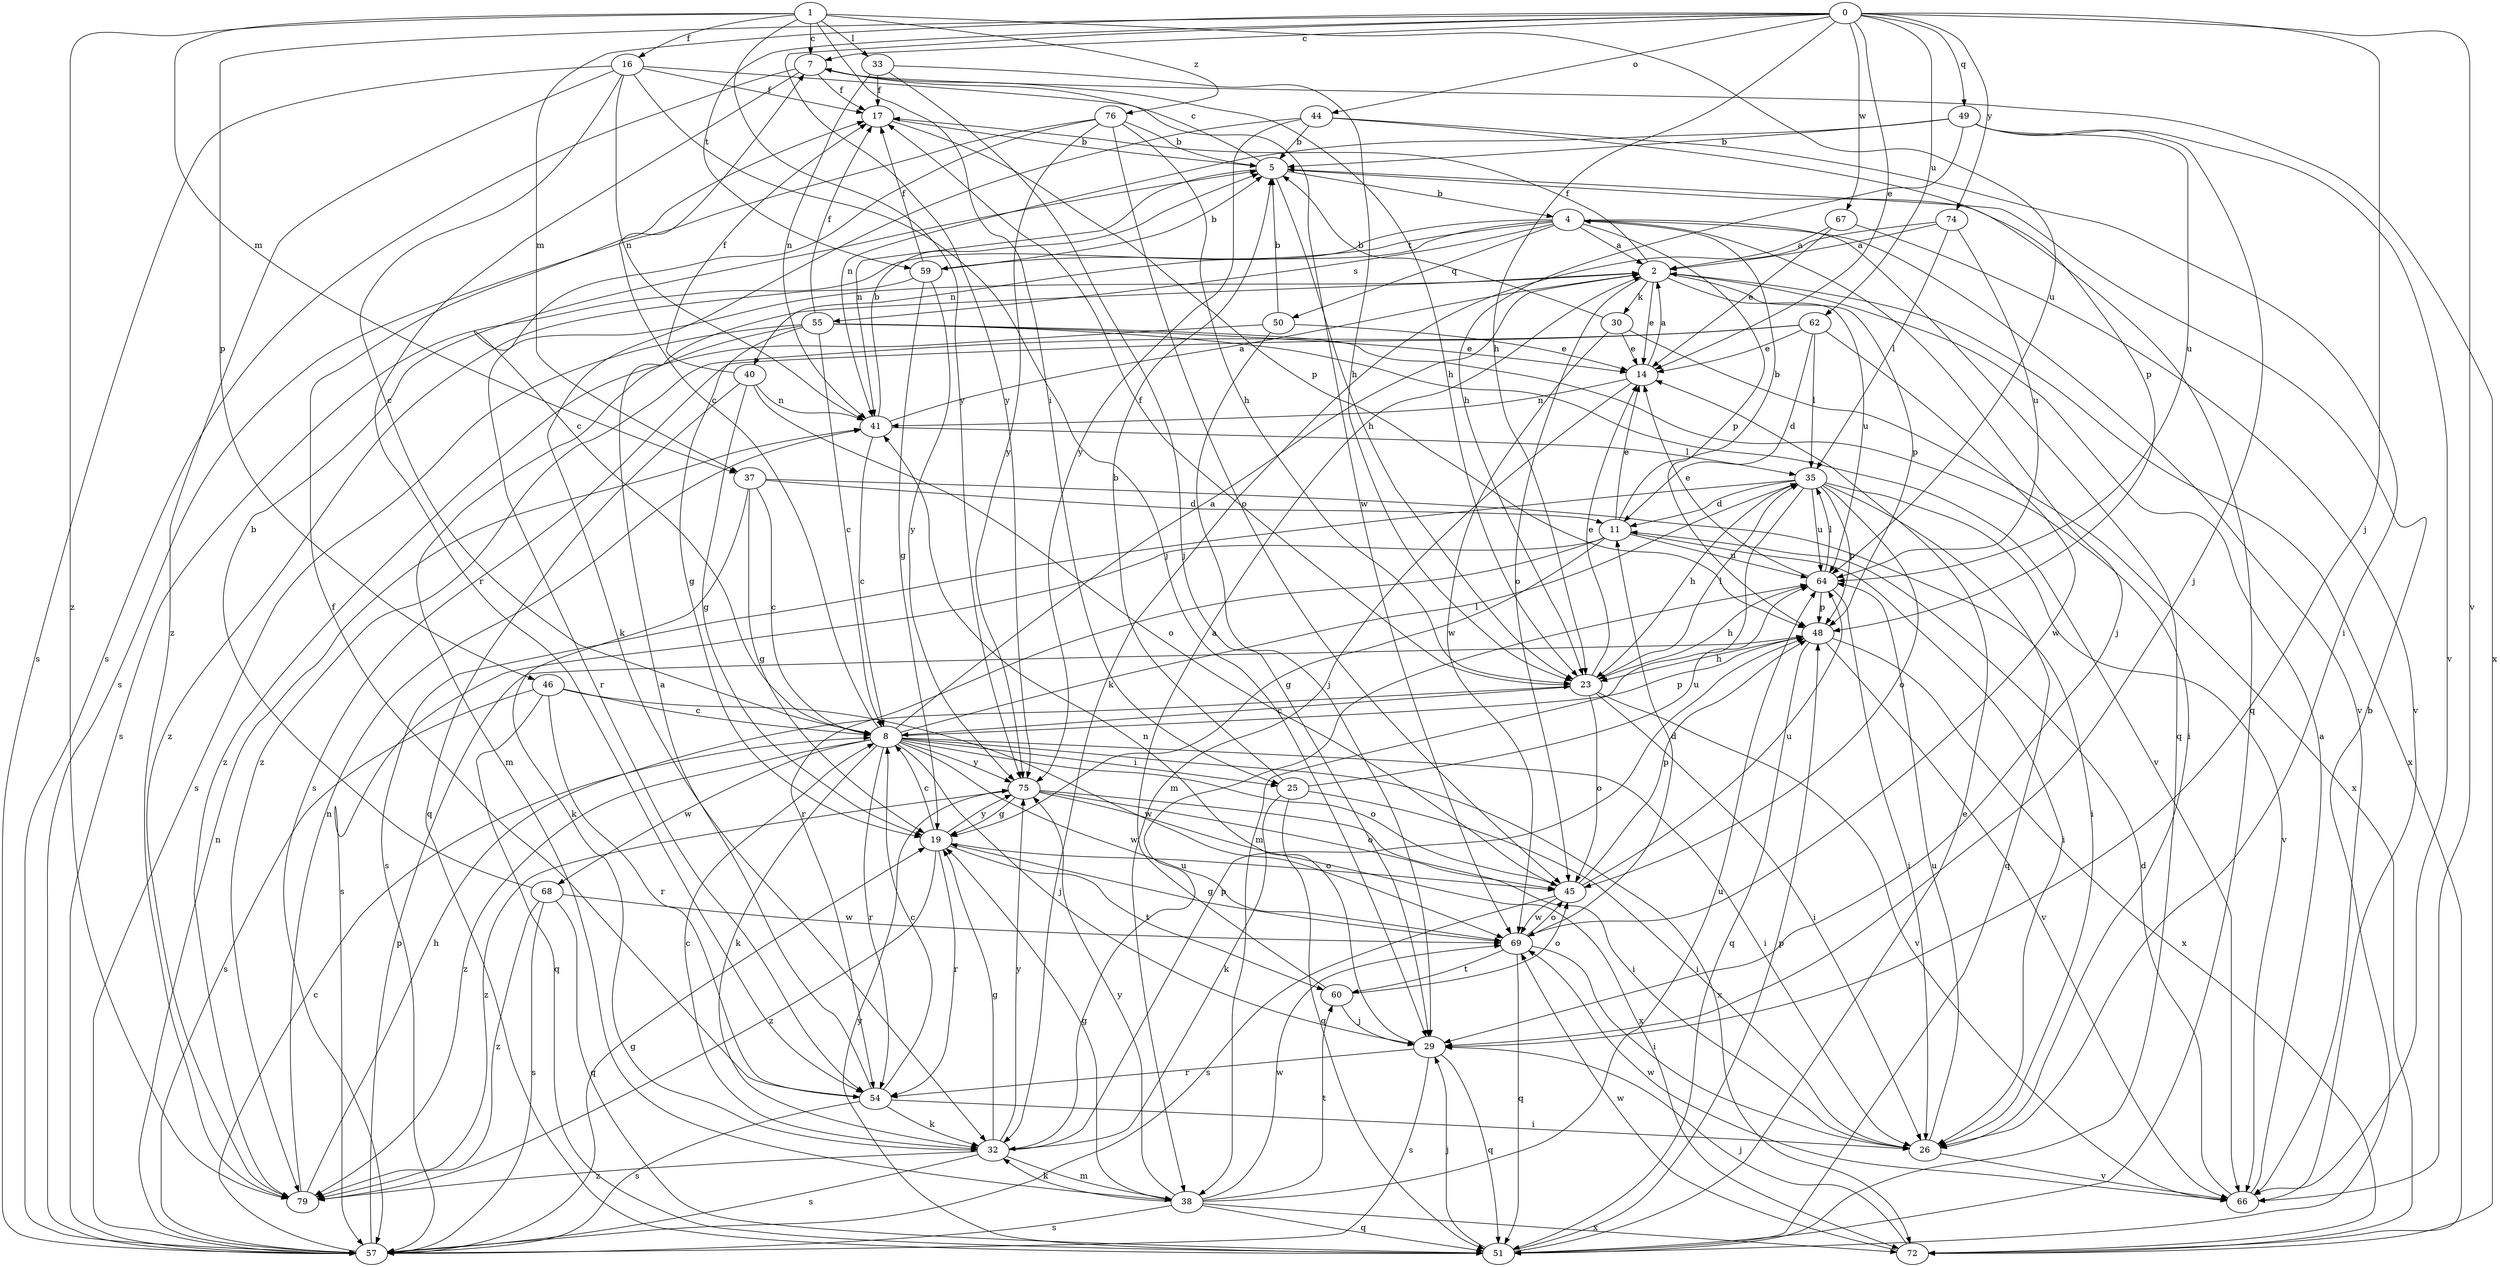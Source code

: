 strict digraph  {
0;
1;
2;
4;
5;
7;
8;
11;
14;
16;
17;
19;
23;
25;
26;
29;
30;
32;
33;
35;
37;
38;
40;
41;
44;
45;
46;
48;
49;
50;
51;
54;
55;
57;
59;
60;
62;
64;
66;
67;
68;
69;
72;
74;
75;
76;
79;
0 -> 7  [label=c];
0 -> 14  [label=e];
0 -> 23  [label=h];
0 -> 29  [label=j];
0 -> 37  [label=m];
0 -> 44  [label=o];
0 -> 46  [label=p];
0 -> 49  [label=q];
0 -> 59  [label=t];
0 -> 62  [label=u];
0 -> 66  [label=v];
0 -> 67  [label=w];
0 -> 74  [label=y];
0 -> 75  [label=y];
1 -> 7  [label=c];
1 -> 16  [label=f];
1 -> 25  [label=i];
1 -> 33  [label=l];
1 -> 37  [label=m];
1 -> 64  [label=u];
1 -> 75  [label=y];
1 -> 76  [label=z];
1 -> 79  [label=z];
2 -> 14  [label=e];
2 -> 17  [label=f];
2 -> 30  [label=k];
2 -> 45  [label=o];
2 -> 48  [label=p];
2 -> 54  [label=r];
2 -> 64  [label=u];
2 -> 72  [label=x];
4 -> 2  [label=a];
4 -> 29  [label=j];
4 -> 40  [label=n];
4 -> 48  [label=p];
4 -> 50  [label=q];
4 -> 51  [label=q];
4 -> 55  [label=s];
4 -> 57  [label=s];
4 -> 59  [label=t];
4 -> 66  [label=v];
5 -> 4  [label=b];
5 -> 7  [label=c];
5 -> 23  [label=h];
5 -> 41  [label=n];
5 -> 51  [label=q];
7 -> 17  [label=f];
7 -> 23  [label=h];
7 -> 54  [label=r];
7 -> 57  [label=s];
7 -> 72  [label=x];
8 -> 2  [label=a];
8 -> 7  [label=c];
8 -> 25  [label=i];
8 -> 26  [label=i];
8 -> 29  [label=j];
8 -> 32  [label=k];
8 -> 35  [label=l];
8 -> 45  [label=o];
8 -> 48  [label=p];
8 -> 54  [label=r];
8 -> 68  [label=w];
8 -> 69  [label=w];
8 -> 72  [label=x];
8 -> 75  [label=y];
8 -> 79  [label=z];
11 -> 4  [label=b];
11 -> 14  [label=e];
11 -> 19  [label=g];
11 -> 26  [label=i];
11 -> 54  [label=r];
11 -> 57  [label=s];
11 -> 64  [label=u];
14 -> 2  [label=a];
14 -> 38  [label=m];
14 -> 41  [label=n];
16 -> 8  [label=c];
16 -> 17  [label=f];
16 -> 29  [label=j];
16 -> 41  [label=n];
16 -> 57  [label=s];
16 -> 69  [label=w];
16 -> 79  [label=z];
17 -> 5  [label=b];
17 -> 48  [label=p];
19 -> 8  [label=c];
19 -> 45  [label=o];
19 -> 54  [label=r];
19 -> 60  [label=t];
19 -> 75  [label=y];
19 -> 79  [label=z];
23 -> 8  [label=c];
23 -> 14  [label=e];
23 -> 17  [label=f];
23 -> 26  [label=i];
23 -> 35  [label=l];
23 -> 45  [label=o];
23 -> 66  [label=v];
25 -> 5  [label=b];
25 -> 26  [label=i];
25 -> 32  [label=k];
25 -> 51  [label=q];
25 -> 64  [label=u];
26 -> 64  [label=u];
26 -> 66  [label=v];
29 -> 41  [label=n];
29 -> 51  [label=q];
29 -> 54  [label=r];
29 -> 57  [label=s];
30 -> 5  [label=b];
30 -> 14  [label=e];
30 -> 69  [label=w];
30 -> 72  [label=x];
32 -> 8  [label=c];
32 -> 19  [label=g];
32 -> 38  [label=m];
32 -> 48  [label=p];
32 -> 57  [label=s];
32 -> 64  [label=u];
32 -> 75  [label=y];
32 -> 79  [label=z];
33 -> 17  [label=f];
33 -> 23  [label=h];
33 -> 29  [label=j];
33 -> 41  [label=n];
35 -> 11  [label=d];
35 -> 23  [label=h];
35 -> 38  [label=m];
35 -> 45  [label=o];
35 -> 48  [label=p];
35 -> 51  [label=q];
35 -> 57  [label=s];
35 -> 64  [label=u];
35 -> 66  [label=v];
37 -> 8  [label=c];
37 -> 11  [label=d];
37 -> 19  [label=g];
37 -> 26  [label=i];
37 -> 32  [label=k];
38 -> 19  [label=g];
38 -> 32  [label=k];
38 -> 51  [label=q];
38 -> 57  [label=s];
38 -> 60  [label=t];
38 -> 64  [label=u];
38 -> 69  [label=w];
38 -> 72  [label=x];
38 -> 75  [label=y];
40 -> 17  [label=f];
40 -> 19  [label=g];
40 -> 41  [label=n];
40 -> 45  [label=o];
40 -> 51  [label=q];
41 -> 2  [label=a];
41 -> 5  [label=b];
41 -> 8  [label=c];
41 -> 35  [label=l];
44 -> 5  [label=b];
44 -> 26  [label=i];
44 -> 32  [label=k];
44 -> 48  [label=p];
44 -> 75  [label=y];
45 -> 48  [label=p];
45 -> 57  [label=s];
45 -> 64  [label=u];
45 -> 69  [label=w];
46 -> 8  [label=c];
46 -> 51  [label=q];
46 -> 54  [label=r];
46 -> 57  [label=s];
46 -> 69  [label=w];
48 -> 23  [label=h];
48 -> 51  [label=q];
48 -> 66  [label=v];
48 -> 72  [label=x];
49 -> 5  [label=b];
49 -> 23  [label=h];
49 -> 29  [label=j];
49 -> 41  [label=n];
49 -> 64  [label=u];
49 -> 66  [label=v];
50 -> 5  [label=b];
50 -> 14  [label=e];
50 -> 29  [label=j];
50 -> 79  [label=z];
51 -> 5  [label=b];
51 -> 14  [label=e];
51 -> 29  [label=j];
51 -> 48  [label=p];
51 -> 75  [label=y];
54 -> 2  [label=a];
54 -> 8  [label=c];
54 -> 17  [label=f];
54 -> 26  [label=i];
54 -> 32  [label=k];
54 -> 57  [label=s];
55 -> 8  [label=c];
55 -> 14  [label=e];
55 -> 17  [label=f];
55 -> 19  [label=g];
55 -> 26  [label=i];
55 -> 38  [label=m];
55 -> 57  [label=s];
55 -> 66  [label=v];
57 -> 8  [label=c];
57 -> 19  [label=g];
57 -> 41  [label=n];
57 -> 48  [label=p];
59 -> 5  [label=b];
59 -> 17  [label=f];
59 -> 19  [label=g];
59 -> 75  [label=y];
59 -> 79  [label=z];
60 -> 2  [label=a];
60 -> 29  [label=j];
60 -> 45  [label=o];
62 -> 11  [label=d];
62 -> 14  [label=e];
62 -> 35  [label=l];
62 -> 57  [label=s];
62 -> 69  [label=w];
62 -> 79  [label=z];
64 -> 14  [label=e];
64 -> 23  [label=h];
64 -> 26  [label=i];
64 -> 35  [label=l];
64 -> 48  [label=p];
66 -> 2  [label=a];
66 -> 11  [label=d];
66 -> 69  [label=w];
67 -> 2  [label=a];
67 -> 14  [label=e];
67 -> 66  [label=v];
68 -> 5  [label=b];
68 -> 51  [label=q];
68 -> 57  [label=s];
68 -> 69  [label=w];
68 -> 79  [label=z];
69 -> 11  [label=d];
69 -> 19  [label=g];
69 -> 26  [label=i];
69 -> 45  [label=o];
69 -> 51  [label=q];
69 -> 60  [label=t];
72 -> 29  [label=j];
72 -> 69  [label=w];
74 -> 2  [label=a];
74 -> 32  [label=k];
74 -> 35  [label=l];
74 -> 64  [label=u];
75 -> 19  [label=g];
75 -> 26  [label=i];
75 -> 45  [label=o];
75 -> 72  [label=x];
75 -> 79  [label=z];
76 -> 5  [label=b];
76 -> 8  [label=c];
76 -> 23  [label=h];
76 -> 45  [label=o];
76 -> 57  [label=s];
76 -> 75  [label=y];
79 -> 23  [label=h];
79 -> 41  [label=n];
}
